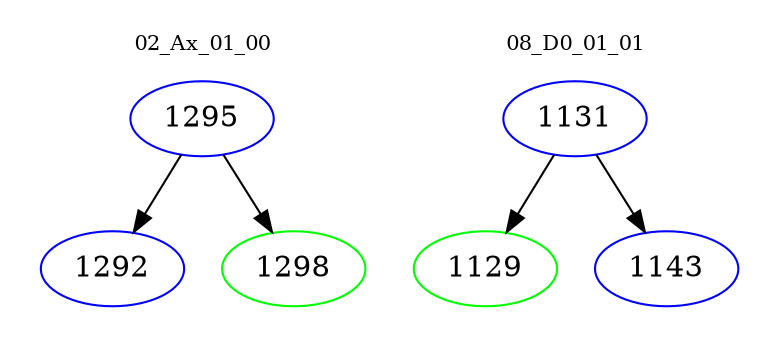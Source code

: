 digraph{
subgraph cluster_0 {
color = white
label = "02_Ax_01_00";
fontsize=10;
T0_1295 [label="1295", color="blue"]
T0_1295 -> T0_1292 [color="black"]
T0_1292 [label="1292", color="blue"]
T0_1295 -> T0_1298 [color="black"]
T0_1298 [label="1298", color="green"]
}
subgraph cluster_1 {
color = white
label = "08_D0_01_01";
fontsize=10;
T1_1131 [label="1131", color="blue"]
T1_1131 -> T1_1129 [color="black"]
T1_1129 [label="1129", color="green"]
T1_1131 -> T1_1143 [color="black"]
T1_1143 [label="1143", color="blue"]
}
}
